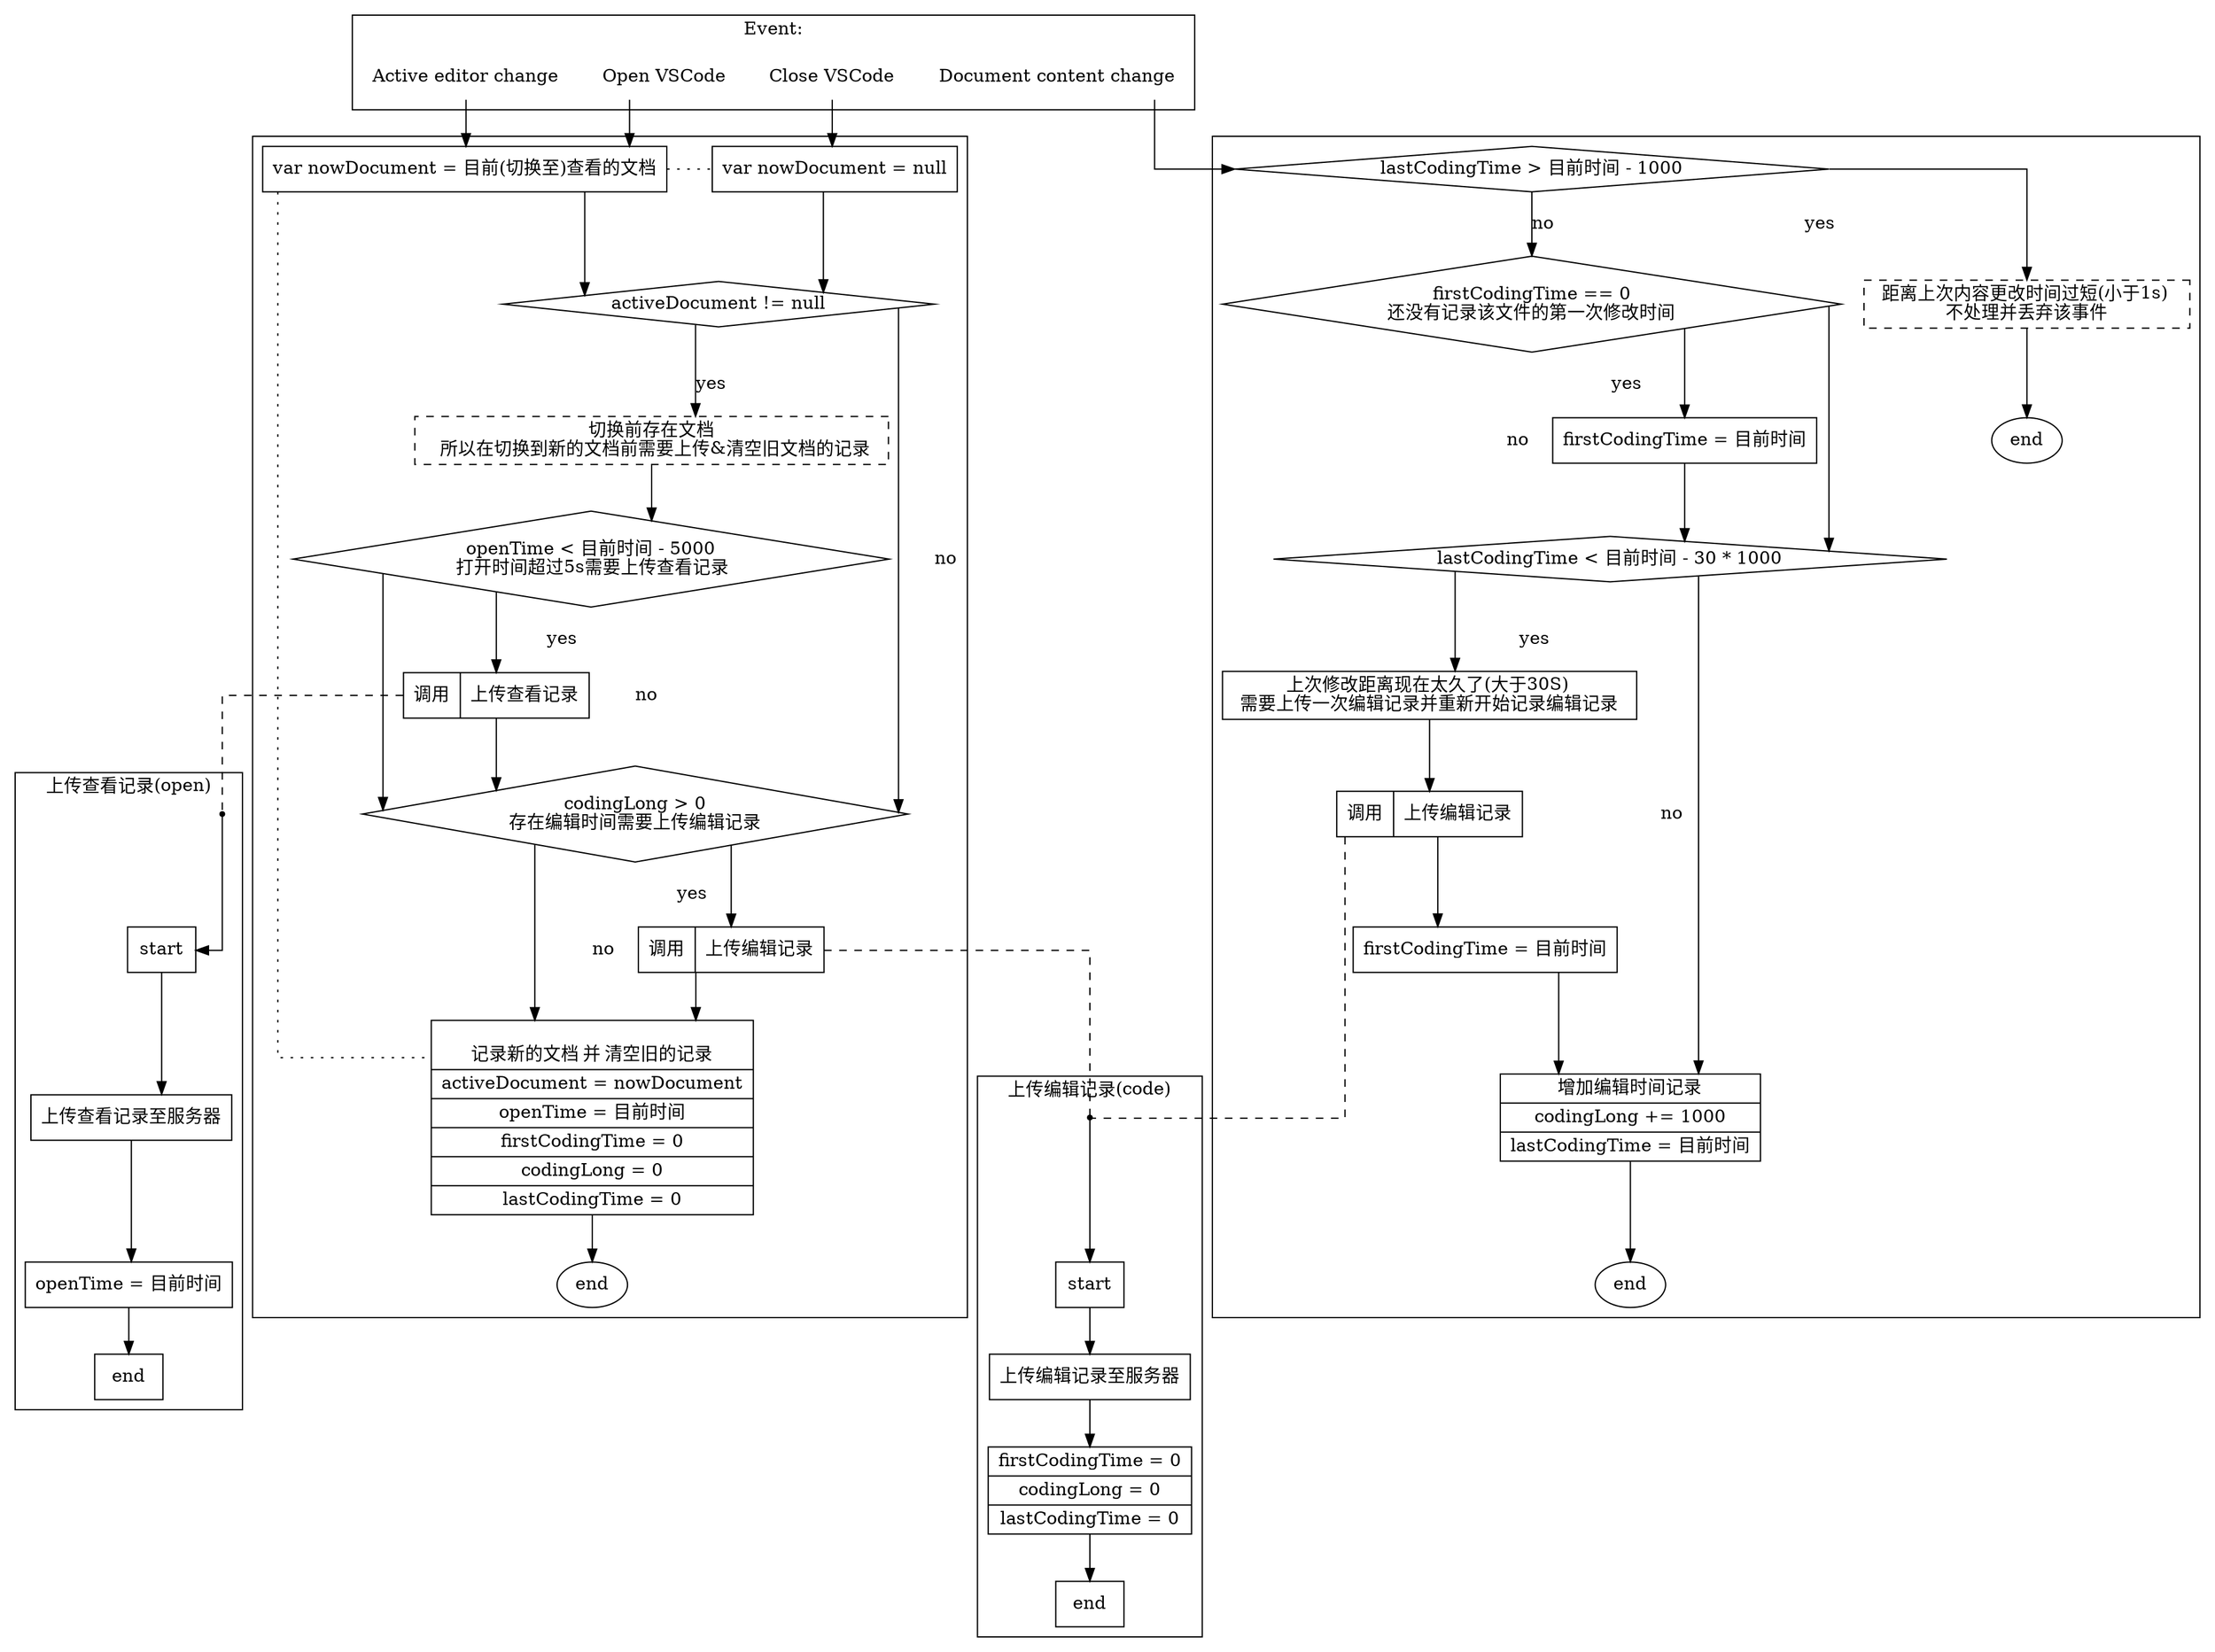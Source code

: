 digraph main {
	rankdir =TB;
	splines=ortho;
	layout=dot;
	node[shape=box]

	subgraph cluster_event {
		label="Event:";
		node [shape=none]
		event_openVSCode [label="Open VSCode"];
		event_activeChange [label="Active editor change"];
		event_edit [label="Document content change"];
		event_closeVSCode [label="Close VSCode"];
	}
	subgraph functions{
		subgraph cluster_func_uploadOpen {
			label ="上传查看记录(open)";
			node [shape=box]

			func_uploadOpen_start [shape=point]
			func_uploadOpen_start_2 [label="start" ];
			func_uploadOpen_end [label="end"];
			func_uploadOpen_start->func_uploadOpen_start_2

			after_upload1 [label="openTime = 目前时间"]

			func_uploadOpen_start_2->"上传查看记录至服务器"->after_upload1->func_uploadOpen_end;
		}

		subgraph cluster_func_uploadCoding {
			label ="上传编辑记录(code)";
			node [shape=box]

			func_uploadCoding_start [shape=point]
			func_uploadCoding_start_2 [label="start"];
			func_uploadCoding_end [label="end"];
			func_uploadCoding_start->func_uploadCoding_start_2

			after_upload2 [label="{ firstCodingTime = 0| codingLong = 0| lastCodingTime = 0}", shape=record]

			func_uploadCoding_start_2->"上传编辑记录至服务器"->after_upload2->func_uploadCoding_end;
		}
	}

	subgraph cluster_func_main1 {
		cond1 [label="activeDocument != null" shape=diamond]
		cond1_param1 [label="var nowDocument = 目前(切换至)查看的文档"]
		cond1_param2 [label="var nowDocument = null" ]
		cond1_param1->cond1_param2[style=dotted arrowhead=none]
		{rank=same; cond1_param1 cond1_param2}

		event_openVSCode->cond1_param1
		event_activeChange->cond1_param1->cond1
		event_closeVSCode->cond1_param2->cond1
		cond1->cond1_yes[label=yes]
		cond1_yes[label="切换前存在文档\n    所以在切换到新的文档前需要上传&清空旧文档的记录  " style=dashed]
		cond1_yes->cond2
		cond1->cond3[label=no]

		cond2 [label="openTime < 目前时间 - 5000\n 打开时间超过5s需要上传查看记录" shape=diamond]
		cond2_yes [label="<f0>  调用|<f1> 上传查看记录  " shape=record]
		cond2->cond2_yes[label=yes]
		cond2_yes->func_uploadOpen_start[style=dashed arrowhead=none]
		cond2_yes->cond3
		cond2->cond3[label=no]

		cond3 [label="codingLong > 0\n存在编辑时间需要上传编辑记录" shape=diamond]
		cond3_yes [label="<f0>  调用|<f1> 上传编辑记录  " shape=record]
		cond3->cond3_yes[label=yes]
		cond3_yes->func_uploadCoding_start[style=dashed arrowhead=none concentrate=true]
		cond3_yes->initTrack
		cond3->initTrack[label=no]

		initTrack[ 
			label="{ \n 记录新的文档 并 清空旧的记录 \n|
			activeDocument = nowDocument|
			openTime = 目前时间|
			firstCodingTime = 0|
			codingLong = 0|
			lastCodingTime = 0 }" 
			shape=record]
		initTrack_end[label=end shape=ellipse]
		cond1_param1->initTrack[style=dotted arrowhead=none]
		initTrack->initTrack_end
	}

	subgraph cluster_func_main2{

		cond4 [label="lastCodingTime > 目前时间 - 1000" shape=diamond]
		cond4_yes [label="  距离上次内容更改时间过短(小于1s)  \n不处理并丢弃该事件" style=dashed]
		cond4_yes_end[label=end shape=ellipse]
		event_edit->cond4
		cond4->cond4_yes[label=yes]
		cond4_yes->cond4_yes_end

		cond4->cond5[label=no]

		cond5 [label="firstCodingTime == 0\n还没有记录该文件的第一次修改时间" shape=diamond]
		cond5_yes [label="firstCodingTime = 目前时间"]
		cond5->cond5_yes[label=yes]
		cond5_yes->cond6
		cond5->cond6[label=no]
		
		cond6 [label="lastCodingTime < 目前时间 - 30 * 1000" shape=diamond]
		cond6_yes [label="  上次修改距离现在太久了(大于30S)  \n  需要上传一次编辑记录并重新开始记录编辑记录  "]
		cond6_yes_then [label=" 调用| 上传编辑记录" shape=record]
		cond6->cond6_yes[label=yes]
		cond6_yes_then->func_uploadCoding_start[style=dashed arrowhead=none concentrate=true]
		cond6_yes->cond6_yes_then
		cond6_yes_then->"firstCodingTime = 目前时间"->continueCodingTrack
		cond6->continueCodingTrack[label=no]

		continueCodingTrack[label="{ 增加编辑时间记录| codingLong += 1000| lastCodingTime = 目前时间}" shape=record]

		continueCodingTrack_end[label=end shape=ellipse]
		continueCodingTrack->continueCodingTrack_end
	}

	// {rank=same; func_uploadOpen_start cond2_yes}
	// {rank=same; func_uploadCoding_start cond3_yes cond6_yes}

	// {rank=max; func_uploadOpen_start func_uploadCoding_start}
	// {clusterrank=same;cluster_func_main1 cluster_func_main2}
	// {clusterrank=same;cluster_func_uploadOpen cluster_func_uploadCoding}

}